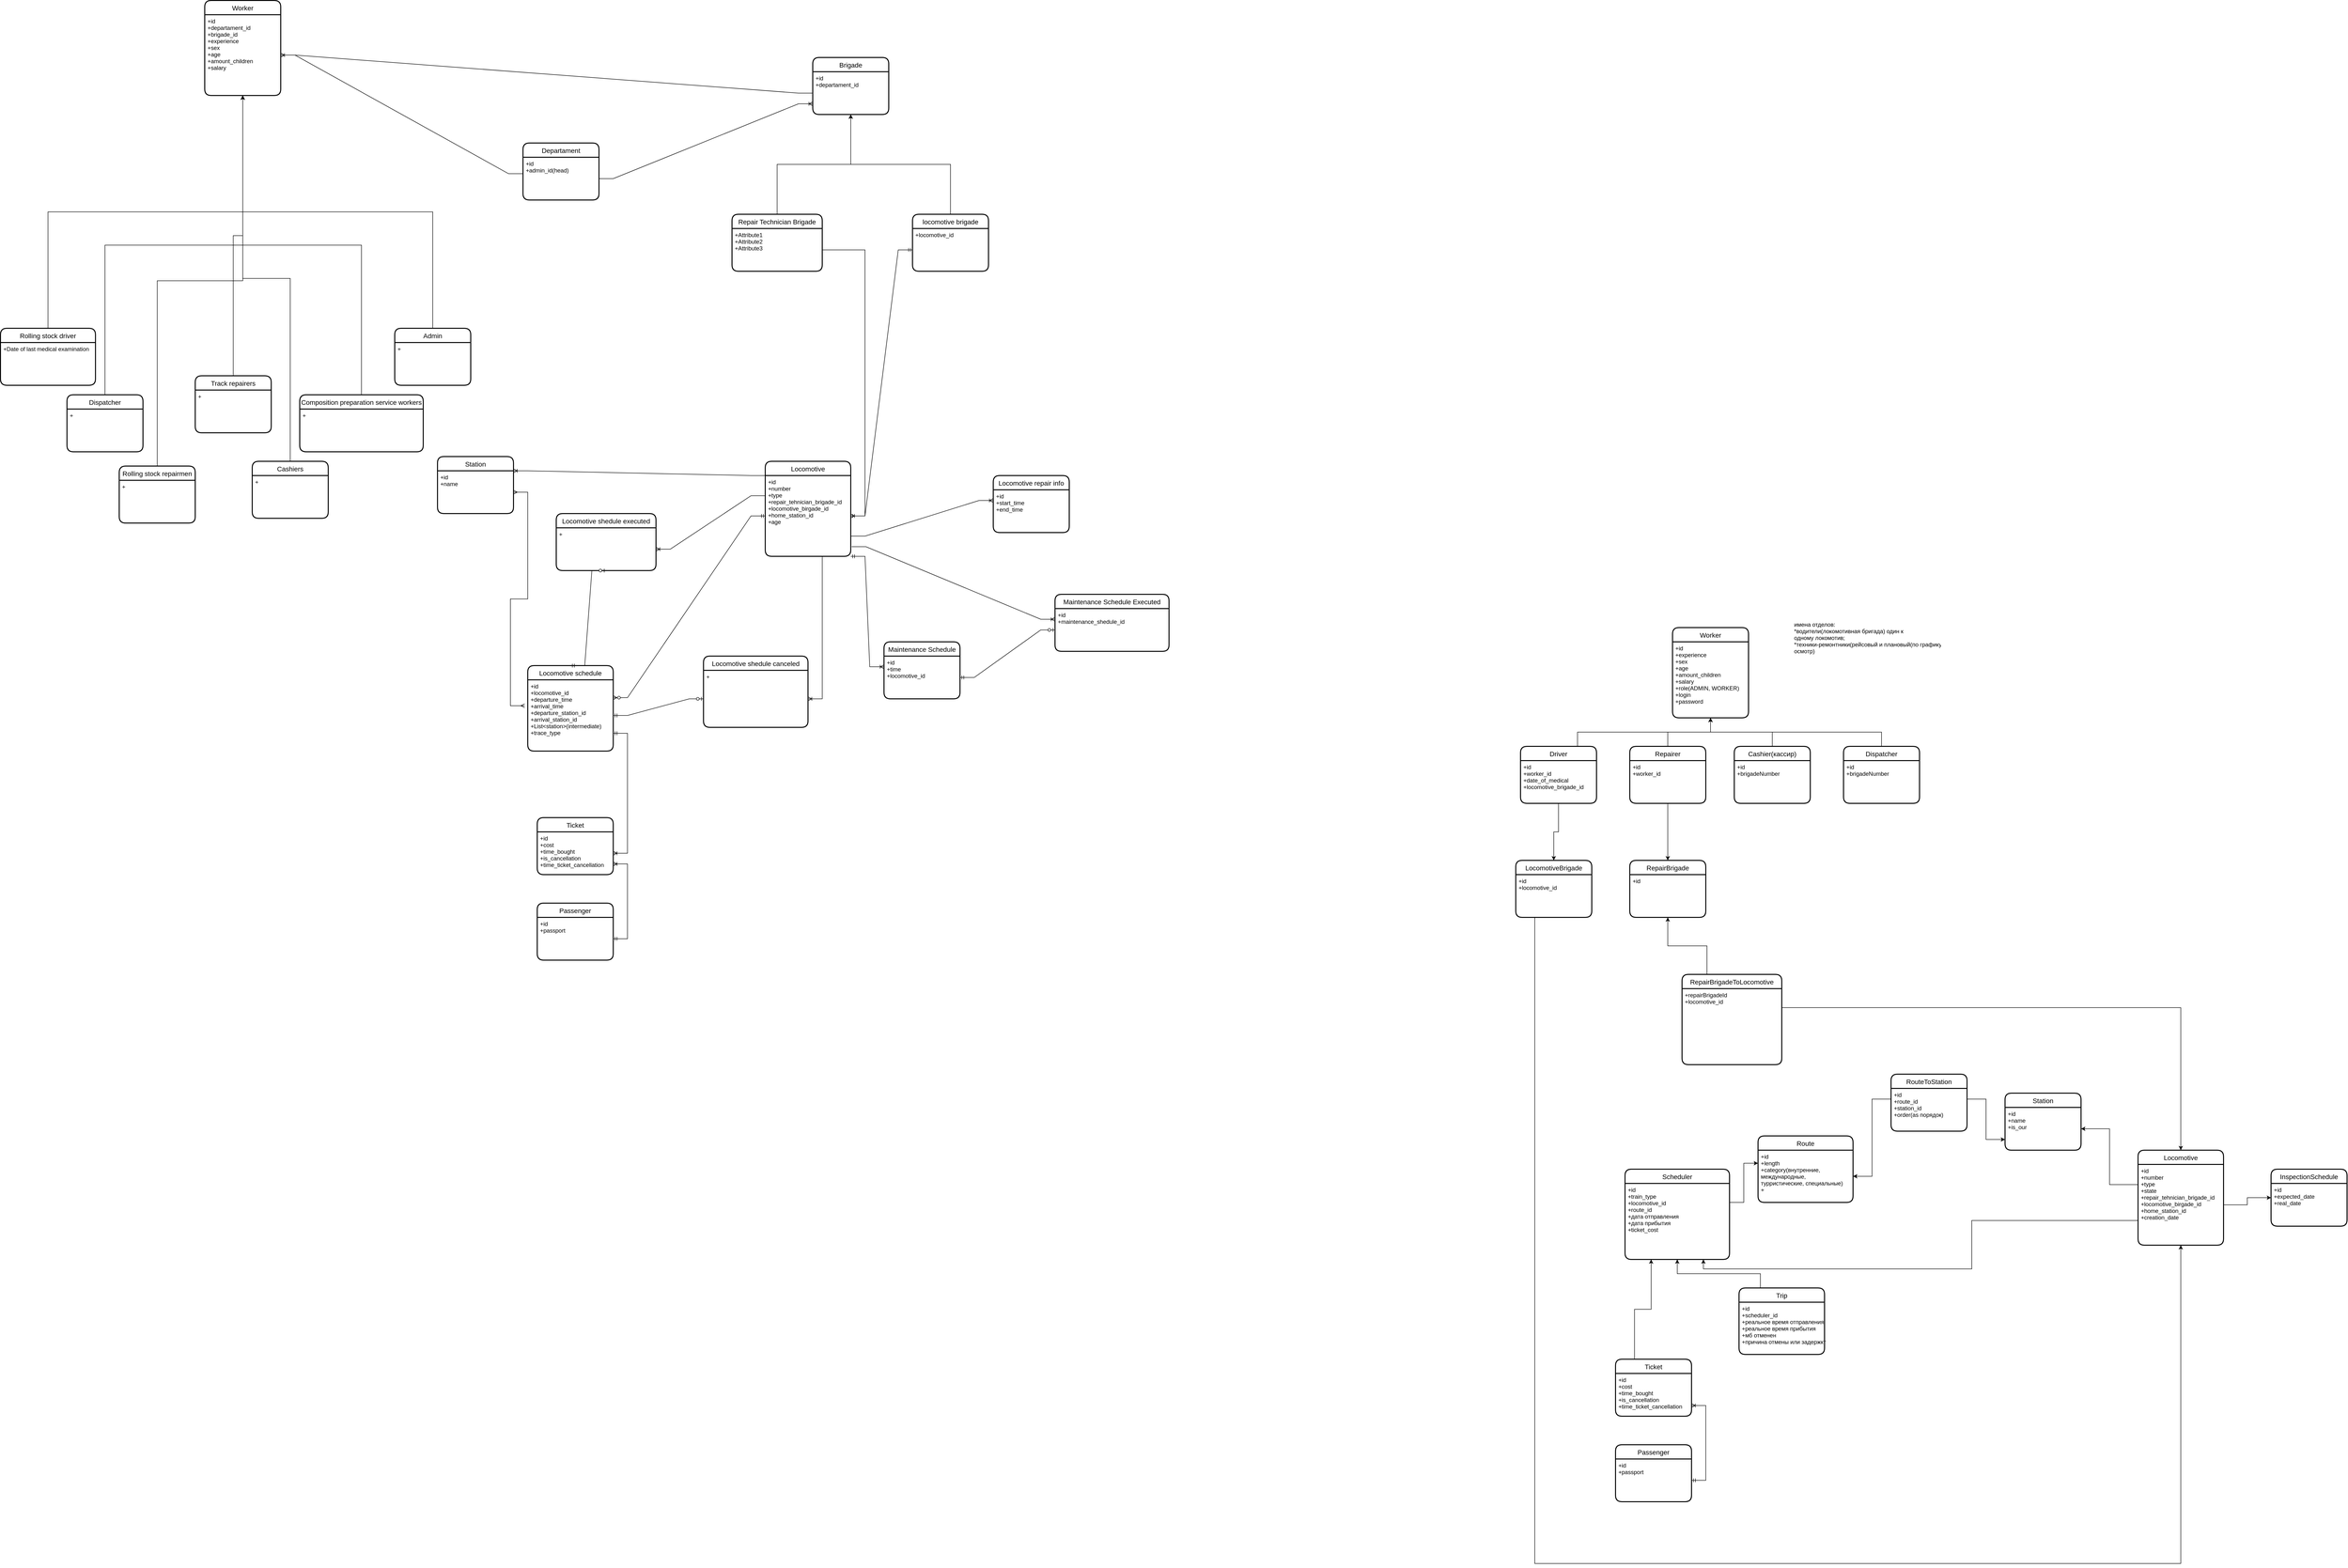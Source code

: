 <mxfile version="20.3.0" type="device"><diagram id="odHVpSavFNjVYs6cUYW4" name="Страница 1"><mxGraphModel dx="1583" dy="790" grid="1" gridSize="10" guides="1" tooltips="1" connect="1" arrows="1" fold="1" page="1" pageScale="1" pageWidth="3300" pageHeight="4681" math="0" shadow="0"><root><mxCell id="0"/><mxCell id="1" parent="0"/><mxCell id="vfFsGg8Cungg9lsvJ7Lu-14" value="Worker" style="swimlane;childLayout=stackLayout;horizontal=1;startSize=30;horizontalStack=0;rounded=1;fontSize=14;fontStyle=0;strokeWidth=2;resizeParent=0;resizeLast=1;shadow=0;dashed=0;align=center;" parent="1" vertex="1"><mxGeometry x="680" y="70" width="160" height="200" as="geometry"/></mxCell><mxCell id="vfFsGg8Cungg9lsvJ7Lu-15" value="+id&#10;+departament_id&#10;+brigade_id&#10;+experience&#10;+sex&#10;+age&#10;+amount_children&#10;+salary" style="align=left;strokeColor=none;fillColor=none;spacingLeft=4;fontSize=12;verticalAlign=top;resizable=0;rotatable=0;part=1;" parent="vfFsGg8Cungg9lsvJ7Lu-14" vertex="1"><mxGeometry y="30" width="160" height="170" as="geometry"/></mxCell><mxCell id="vfFsGg8Cungg9lsvJ7Lu-16" value="Departament" style="swimlane;childLayout=stackLayout;horizontal=1;startSize=30;horizontalStack=0;rounded=1;fontSize=14;fontStyle=0;strokeWidth=2;resizeParent=0;resizeLast=1;shadow=0;dashed=0;align=center;" parent="1" vertex="1"><mxGeometry x="1350" y="370" width="160" height="120" as="geometry"/></mxCell><mxCell id="vfFsGg8Cungg9lsvJ7Lu-17" value="+id&#10;+admin_id(head)" style="align=left;strokeColor=none;fillColor=none;spacingLeft=4;fontSize=12;verticalAlign=top;resizable=0;rotatable=0;part=1;" parent="vfFsGg8Cungg9lsvJ7Lu-16" vertex="1"><mxGeometry y="30" width="160" height="90" as="geometry"/></mxCell><mxCell id="vfFsGg8Cungg9lsvJ7Lu-20" value="" style="edgeStyle=entityRelationEdgeStyle;fontSize=12;html=1;endArrow=ERoneToMany;rounded=0;exitX=-0.002;exitY=0.385;exitDx=0;exitDy=0;exitPerimeter=0;entryX=1;entryY=0.5;entryDx=0;entryDy=0;" parent="1" source="vfFsGg8Cungg9lsvJ7Lu-17" target="vfFsGg8Cungg9lsvJ7Lu-15" edge="1"><mxGeometry width="100" height="100" relative="1" as="geometry"><mxPoint x="900" y="450" as="sourcePoint"/><mxPoint x="900" y="490" as="targetPoint"/></mxGeometry></mxCell><mxCell id="vfFsGg8Cungg9lsvJ7Lu-27" style="edgeStyle=orthogonalEdgeStyle;rounded=0;orthogonalLoop=1;jettySize=auto;html=1;exitX=0.5;exitY=0;exitDx=0;exitDy=0;entryX=0.5;entryY=1;entryDx=0;entryDy=0;" parent="1" source="vfFsGg8Cungg9lsvJ7Lu-21" target="vfFsGg8Cungg9lsvJ7Lu-15" edge="1"><mxGeometry relative="1" as="geometry"/></mxCell><mxCell id="vfFsGg8Cungg9lsvJ7Lu-21" value="Rolling stock driver" style="swimlane;childLayout=stackLayout;horizontal=1;startSize=30;horizontalStack=0;rounded=1;fontSize=14;fontStyle=0;strokeWidth=2;resizeParent=0;resizeLast=1;shadow=0;dashed=0;align=center;" parent="1" vertex="1"><mxGeometry x="250" y="760" width="200" height="120" as="geometry"/></mxCell><mxCell id="vfFsGg8Cungg9lsvJ7Lu-22" value="+Date of last medical examination" style="align=left;strokeColor=none;fillColor=none;spacingLeft=4;fontSize=12;verticalAlign=top;resizable=0;rotatable=0;part=1;" parent="vfFsGg8Cungg9lsvJ7Lu-21" vertex="1"><mxGeometry y="30" width="200" height="90" as="geometry"/></mxCell><mxCell id="vfFsGg8Cungg9lsvJ7Lu-30" style="edgeStyle=orthogonalEdgeStyle;rounded=0;orthogonalLoop=1;jettySize=auto;html=1;exitX=0.5;exitY=0;exitDx=0;exitDy=0;entryX=0.5;entryY=1;entryDx=0;entryDy=0;" parent="1" source="vfFsGg8Cungg9lsvJ7Lu-28" target="vfFsGg8Cungg9lsvJ7Lu-15" edge="1"><mxGeometry relative="1" as="geometry"/></mxCell><mxCell id="vfFsGg8Cungg9lsvJ7Lu-28" value="Dispatcher" style="swimlane;childLayout=stackLayout;horizontal=1;startSize=30;horizontalStack=0;rounded=1;fontSize=14;fontStyle=0;strokeWidth=2;resizeParent=0;resizeLast=1;shadow=0;dashed=0;align=center;" parent="1" vertex="1"><mxGeometry x="390" y="900" width="160" height="120" as="geometry"/></mxCell><mxCell id="vfFsGg8Cungg9lsvJ7Lu-29" value="+" style="align=left;strokeColor=none;fillColor=none;spacingLeft=4;fontSize=12;verticalAlign=top;resizable=0;rotatable=0;part=1;" parent="vfFsGg8Cungg9lsvJ7Lu-28" vertex="1"><mxGeometry y="30" width="160" height="90" as="geometry"/></mxCell><mxCell id="vfFsGg8Cungg9lsvJ7Lu-34" style="edgeStyle=orthogonalEdgeStyle;rounded=0;orthogonalLoop=1;jettySize=auto;html=1;exitX=0.5;exitY=0;exitDx=0;exitDy=0;entryX=0.5;entryY=1;entryDx=0;entryDy=0;" parent="1" source="vfFsGg8Cungg9lsvJ7Lu-31" target="vfFsGg8Cungg9lsvJ7Lu-15" edge="1"><mxGeometry relative="1" as="geometry"/></mxCell><mxCell id="vfFsGg8Cungg9lsvJ7Lu-31" value="Rolling stock repairmen" style="swimlane;childLayout=stackLayout;horizontal=1;startSize=30;horizontalStack=0;rounded=1;fontSize=14;fontStyle=0;strokeWidth=2;resizeParent=0;resizeLast=1;shadow=0;dashed=0;align=center;" parent="1" vertex="1"><mxGeometry x="500" y="1050" width="160" height="120" as="geometry"/></mxCell><mxCell id="vfFsGg8Cungg9lsvJ7Lu-32" value="+" style="align=left;strokeColor=none;fillColor=none;spacingLeft=4;fontSize=12;verticalAlign=top;resizable=0;rotatable=0;part=1;" parent="vfFsGg8Cungg9lsvJ7Lu-31" vertex="1"><mxGeometry y="30" width="160" height="90" as="geometry"/></mxCell><mxCell id="vfFsGg8Cungg9lsvJ7Lu-38" style="edgeStyle=orthogonalEdgeStyle;rounded=0;orthogonalLoop=1;jettySize=auto;html=1;exitX=0.5;exitY=0;exitDx=0;exitDy=0;" parent="1" source="vfFsGg8Cungg9lsvJ7Lu-35" target="vfFsGg8Cungg9lsvJ7Lu-15" edge="1"><mxGeometry relative="1" as="geometry"/></mxCell><mxCell id="vfFsGg8Cungg9lsvJ7Lu-35" value="Track repairers" style="swimlane;childLayout=stackLayout;horizontal=1;startSize=30;horizontalStack=0;rounded=1;fontSize=14;fontStyle=0;strokeWidth=2;resizeParent=0;resizeLast=1;shadow=0;dashed=0;align=center;" parent="1" vertex="1"><mxGeometry x="660" y="860" width="160" height="120" as="geometry"/></mxCell><mxCell id="vfFsGg8Cungg9lsvJ7Lu-36" value="+" style="align=left;strokeColor=none;fillColor=none;spacingLeft=4;fontSize=12;verticalAlign=top;resizable=0;rotatable=0;part=1;" parent="vfFsGg8Cungg9lsvJ7Lu-35" vertex="1"><mxGeometry y="30" width="160" height="90" as="geometry"/></mxCell><mxCell id="vfFsGg8Cungg9lsvJ7Lu-41" style="edgeStyle=orthogonalEdgeStyle;rounded=0;orthogonalLoop=1;jettySize=auto;html=1;exitX=0.5;exitY=0;exitDx=0;exitDy=0;entryX=0.5;entryY=1;entryDx=0;entryDy=0;" parent="1" source="vfFsGg8Cungg9lsvJ7Lu-39" target="vfFsGg8Cungg9lsvJ7Lu-15" edge="1"><mxGeometry relative="1" as="geometry"/></mxCell><mxCell id="vfFsGg8Cungg9lsvJ7Lu-39" value="Cashiers" style="swimlane;childLayout=stackLayout;horizontal=1;startSize=30;horizontalStack=0;rounded=1;fontSize=14;fontStyle=0;strokeWidth=2;resizeParent=0;resizeLast=1;shadow=0;dashed=0;align=center;" parent="1" vertex="1"><mxGeometry x="780" y="1040" width="160" height="120" as="geometry"/></mxCell><mxCell id="vfFsGg8Cungg9lsvJ7Lu-40" value="+" style="align=left;strokeColor=none;fillColor=none;spacingLeft=4;fontSize=12;verticalAlign=top;resizable=0;rotatable=0;part=1;" parent="vfFsGg8Cungg9lsvJ7Lu-39" vertex="1"><mxGeometry y="30" width="160" height="90" as="geometry"/></mxCell><mxCell id="vfFsGg8Cungg9lsvJ7Lu-47" style="edgeStyle=orthogonalEdgeStyle;rounded=0;orthogonalLoop=1;jettySize=auto;html=1;exitX=0.5;exitY=0;exitDx=0;exitDy=0;entryX=0.5;entryY=1;entryDx=0;entryDy=0;" parent="1" source="vfFsGg8Cungg9lsvJ7Lu-42" target="vfFsGg8Cungg9lsvJ7Lu-15" edge="1"><mxGeometry relative="1" as="geometry"/></mxCell><mxCell id="vfFsGg8Cungg9lsvJ7Lu-42" value="Composition preparation service workers" style="swimlane;childLayout=stackLayout;horizontal=1;startSize=30;horizontalStack=0;rounded=1;fontSize=14;fontStyle=0;strokeWidth=2;resizeParent=0;resizeLast=1;shadow=0;dashed=0;align=center;" parent="1" vertex="1"><mxGeometry x="880" y="900" width="260" height="120" as="geometry"/></mxCell><mxCell id="vfFsGg8Cungg9lsvJ7Lu-43" value="+" style="align=left;strokeColor=none;fillColor=none;spacingLeft=4;fontSize=12;verticalAlign=top;resizable=0;rotatable=0;part=1;" parent="vfFsGg8Cungg9lsvJ7Lu-42" vertex="1"><mxGeometry y="30" width="260" height="90" as="geometry"/></mxCell><mxCell id="vfFsGg8Cungg9lsvJ7Lu-50" style="edgeStyle=orthogonalEdgeStyle;rounded=0;orthogonalLoop=1;jettySize=auto;html=1;exitX=0.5;exitY=0;exitDx=0;exitDy=0;entryX=0.5;entryY=1;entryDx=0;entryDy=0;" parent="1" source="vfFsGg8Cungg9lsvJ7Lu-48" target="vfFsGg8Cungg9lsvJ7Lu-15" edge="1"><mxGeometry relative="1" as="geometry"/></mxCell><mxCell id="vfFsGg8Cungg9lsvJ7Lu-48" value="Admin" style="swimlane;childLayout=stackLayout;horizontal=1;startSize=30;horizontalStack=0;rounded=1;fontSize=14;fontStyle=0;strokeWidth=2;resizeParent=0;resizeLast=1;shadow=0;dashed=0;align=center;" parent="1" vertex="1"><mxGeometry x="1080" y="760" width="160" height="120" as="geometry"/></mxCell><mxCell id="vfFsGg8Cungg9lsvJ7Lu-49" value="+" style="align=left;strokeColor=none;fillColor=none;spacingLeft=4;fontSize=12;verticalAlign=top;resizable=0;rotatable=0;part=1;" parent="vfFsGg8Cungg9lsvJ7Lu-48" vertex="1"><mxGeometry y="30" width="160" height="90" as="geometry"/></mxCell><mxCell id="vfFsGg8Cungg9lsvJ7Lu-52" value="Brigade" style="swimlane;childLayout=stackLayout;horizontal=1;startSize=30;horizontalStack=0;rounded=1;fontSize=14;fontStyle=0;strokeWidth=2;resizeParent=0;resizeLast=1;shadow=0;dashed=0;align=center;" parent="1" vertex="1"><mxGeometry x="1960" y="190" width="160" height="120" as="geometry"/></mxCell><mxCell id="vfFsGg8Cungg9lsvJ7Lu-53" value="+id&#10;+departament_id" style="align=left;strokeColor=none;fillColor=none;spacingLeft=4;fontSize=12;verticalAlign=top;resizable=0;rotatable=0;part=1;" parent="vfFsGg8Cungg9lsvJ7Lu-52" vertex="1"><mxGeometry y="30" width="160" height="90" as="geometry"/></mxCell><mxCell id="vfFsGg8Cungg9lsvJ7Lu-55" value="" style="edgeStyle=entityRelationEdgeStyle;fontSize=12;html=1;endArrow=ERoneToMany;rounded=0;exitX=0;exitY=0.5;exitDx=0;exitDy=0;entryX=1;entryY=0.5;entryDx=0;entryDy=0;" parent="1" source="vfFsGg8Cungg9lsvJ7Lu-53" target="vfFsGg8Cungg9lsvJ7Lu-15" edge="1"><mxGeometry width="100" height="100" relative="1" as="geometry"><mxPoint x="1180" y="540" as="sourcePoint"/><mxPoint x="1280" y="440" as="targetPoint"/></mxGeometry></mxCell><mxCell id="vfFsGg8Cungg9lsvJ7Lu-58" value="" style="edgeStyle=entityRelationEdgeStyle;fontSize=12;html=1;endArrow=ERoneToMany;rounded=0;exitX=1;exitY=0.5;exitDx=0;exitDy=0;entryX=0;entryY=0.75;entryDx=0;entryDy=0;" parent="1" source="vfFsGg8Cungg9lsvJ7Lu-17" target="vfFsGg8Cungg9lsvJ7Lu-53" edge="1"><mxGeometry width="100" height="100" relative="1" as="geometry"><mxPoint x="1180" y="390" as="sourcePoint"/><mxPoint x="1280" y="290" as="targetPoint"/></mxGeometry></mxCell><mxCell id="vfFsGg8Cungg9lsvJ7Lu-59" value="Locomotive" style="swimlane;childLayout=stackLayout;horizontal=1;startSize=30;horizontalStack=0;rounded=1;fontSize=14;fontStyle=0;strokeWidth=2;resizeParent=0;resizeLast=1;shadow=0;dashed=0;align=center;" parent="1" vertex="1"><mxGeometry x="1860" y="1040" width="180" height="200" as="geometry"/></mxCell><mxCell id="vfFsGg8Cungg9lsvJ7Lu-60" value="+id&#10;+number&#10;+type&#10;+repair_tehnician_brigade_id&#10;+locomotive_birgade_id&#10;+home_station_id&#10;+age" style="align=left;strokeColor=none;fillColor=none;spacingLeft=4;fontSize=12;verticalAlign=top;resizable=0;rotatable=0;part=1;" parent="vfFsGg8Cungg9lsvJ7Lu-59" vertex="1"><mxGeometry y="30" width="180" height="170" as="geometry"/></mxCell><mxCell id="vfFsGg8Cungg9lsvJ7Lu-66" style="edgeStyle=orthogonalEdgeStyle;rounded=0;orthogonalLoop=1;jettySize=auto;html=1;exitX=0.5;exitY=0;exitDx=0;exitDy=0;entryX=0.5;entryY=1;entryDx=0;entryDy=0;" parent="1" source="vfFsGg8Cungg9lsvJ7Lu-62" target="vfFsGg8Cungg9lsvJ7Lu-53" edge="1"><mxGeometry relative="1" as="geometry"/></mxCell><mxCell id="vfFsGg8Cungg9lsvJ7Lu-62" value="locomotive brigade" style="swimlane;childLayout=stackLayout;horizontal=1;startSize=30;horizontalStack=0;rounded=1;fontSize=14;fontStyle=0;strokeWidth=2;resizeParent=0;resizeLast=1;shadow=0;dashed=0;align=center;" parent="1" vertex="1"><mxGeometry x="2170" y="520" width="160" height="120" as="geometry"/></mxCell><mxCell id="vfFsGg8Cungg9lsvJ7Lu-63" value="+locomotive_id" style="align=left;strokeColor=none;fillColor=none;spacingLeft=4;fontSize=12;verticalAlign=top;resizable=0;rotatable=0;part=1;" parent="vfFsGg8Cungg9lsvJ7Lu-62" vertex="1"><mxGeometry y="30" width="160" height="90" as="geometry"/></mxCell><mxCell id="vfFsGg8Cungg9lsvJ7Lu-67" style="edgeStyle=orthogonalEdgeStyle;rounded=0;orthogonalLoop=1;jettySize=auto;html=1;exitX=0.5;exitY=0;exitDx=0;exitDy=0;entryX=0.5;entryY=1;entryDx=0;entryDy=0;" parent="1" source="vfFsGg8Cungg9lsvJ7Lu-64" target="vfFsGg8Cungg9lsvJ7Lu-53" edge="1"><mxGeometry relative="1" as="geometry"/></mxCell><mxCell id="vfFsGg8Cungg9lsvJ7Lu-64" value="Repair Technician Brigade" style="swimlane;childLayout=stackLayout;horizontal=1;startSize=30;horizontalStack=0;rounded=1;fontSize=14;fontStyle=0;strokeWidth=2;resizeParent=0;resizeLast=1;shadow=0;dashed=0;align=center;" parent="1" vertex="1"><mxGeometry x="1790" y="520" width="190" height="120" as="geometry"/></mxCell><mxCell id="vfFsGg8Cungg9lsvJ7Lu-65" value="+Attribute1&#10;+Attribute2&#10;+Attribute3" style="align=left;strokeColor=none;fillColor=none;spacingLeft=4;fontSize=12;verticalAlign=top;resizable=0;rotatable=0;part=1;" parent="vfFsGg8Cungg9lsvJ7Lu-64" vertex="1"><mxGeometry y="30" width="190" height="90" as="geometry"/></mxCell><mxCell id="vfFsGg8Cungg9lsvJ7Lu-68" value="" style="edgeStyle=entityRelationEdgeStyle;fontSize=12;html=1;endArrow=ERoneToMany;rounded=0;" parent="1" source="vfFsGg8Cungg9lsvJ7Lu-65" target="vfFsGg8Cungg9lsvJ7Lu-60" edge="1"><mxGeometry width="100" height="100" relative="1" as="geometry"><mxPoint x="1850" y="580" as="sourcePoint"/><mxPoint x="1950" y="480" as="targetPoint"/></mxGeometry></mxCell><mxCell id="vfFsGg8Cungg9lsvJ7Lu-71" value="" style="edgeStyle=entityRelationEdgeStyle;fontSize=12;html=1;endArrow=ERmandOne;startArrow=ERmandOne;rounded=0;exitX=1;exitY=0.5;exitDx=0;exitDy=0;entryX=0;entryY=0.5;entryDx=0;entryDy=0;" parent="1" source="vfFsGg8Cungg9lsvJ7Lu-60" target="vfFsGg8Cungg9lsvJ7Lu-63" edge="1"><mxGeometry width="100" height="100" relative="1" as="geometry"><mxPoint x="1790" y="760" as="sourcePoint"/><mxPoint x="1890" y="660" as="targetPoint"/></mxGeometry></mxCell><mxCell id="vfFsGg8Cungg9lsvJ7Lu-72" value="Locomotive schedule" style="swimlane;childLayout=stackLayout;horizontal=1;startSize=30;horizontalStack=0;rounded=1;fontSize=14;fontStyle=0;strokeWidth=2;resizeParent=0;resizeLast=1;shadow=0;dashed=0;align=center;" parent="1" vertex="1"><mxGeometry x="1360" y="1470" width="180" height="180" as="geometry"/></mxCell><mxCell id="vfFsGg8Cungg9lsvJ7Lu-73" value="+id&#10;+locomotive_id&#10;+departure_time&#10;+arrival_time&#10;+departure_station_id&#10;+arrival_station_id&#10;+List&lt;station&gt;(intermediate)&#10;+trace_type" style="align=left;strokeColor=none;fillColor=none;spacingLeft=4;fontSize=12;verticalAlign=top;resizable=0;rotatable=0;part=1;" parent="vfFsGg8Cungg9lsvJ7Lu-72" vertex="1"><mxGeometry y="30" width="180" height="150" as="geometry"/></mxCell><mxCell id="vfFsGg8Cungg9lsvJ7Lu-75" value="Station" style="swimlane;childLayout=stackLayout;horizontal=1;startSize=30;horizontalStack=0;rounded=1;fontSize=14;fontStyle=0;strokeWidth=2;resizeParent=0;resizeLast=1;shadow=0;dashed=0;align=center;" parent="1" vertex="1"><mxGeometry x="1170" y="1030" width="160" height="120" as="geometry"/></mxCell><mxCell id="vfFsGg8Cungg9lsvJ7Lu-76" value="+id&#10;+name" style="align=left;strokeColor=none;fillColor=none;spacingLeft=4;fontSize=12;verticalAlign=top;resizable=0;rotatable=0;part=1;" parent="vfFsGg8Cungg9lsvJ7Lu-75" vertex="1"><mxGeometry y="30" width="160" height="90" as="geometry"/></mxCell><mxCell id="vfFsGg8Cungg9lsvJ7Lu-77" value="" style="edgeStyle=entityRelationEdgeStyle;fontSize=12;html=1;endArrow=ERmany;startArrow=ERmany;rounded=0;exitX=1;exitY=0.5;exitDx=0;exitDy=0;entryX=-0.036;entryY=0.363;entryDx=0;entryDy=0;entryPerimeter=0;" parent="1" source="vfFsGg8Cungg9lsvJ7Lu-76" target="vfFsGg8Cungg9lsvJ7Lu-73" edge="1"><mxGeometry width="100" height="100" relative="1" as="geometry"><mxPoint x="1410" y="890" as="sourcePoint"/><mxPoint x="1510" y="790" as="targetPoint"/></mxGeometry></mxCell><mxCell id="vfFsGg8Cungg9lsvJ7Lu-79" value="" style="edgeStyle=entityRelationEdgeStyle;fontSize=12;html=1;endArrow=ERzeroToMany;startArrow=ERmandOne;rounded=0;entryX=1;entryY=0.25;entryDx=0;entryDy=0;exitX=0;exitY=0.5;exitDx=0;exitDy=0;" parent="1" source="vfFsGg8Cungg9lsvJ7Lu-60" target="vfFsGg8Cungg9lsvJ7Lu-73" edge="1"><mxGeometry width="100" height="100" relative="1" as="geometry"><mxPoint x="1720" y="1220" as="sourcePoint"/><mxPoint x="1700" y="1235" as="targetPoint"/></mxGeometry></mxCell><mxCell id="vfFsGg8Cungg9lsvJ7Lu-82" value="" style="edgeStyle=entityRelationEdgeStyle;fontSize=12;html=1;endArrow=ERoneToMany;rounded=0;entryX=1;entryY=0.25;entryDx=0;entryDy=0;exitX=0;exitY=0;exitDx=0;exitDy=0;" parent="1" source="vfFsGg8Cungg9lsvJ7Lu-60" target="vfFsGg8Cungg9lsvJ7Lu-75" edge="1"><mxGeometry width="100" height="100" relative="1" as="geometry"><mxPoint x="1440" y="860" as="sourcePoint"/><mxPoint x="1540" y="760" as="targetPoint"/></mxGeometry></mxCell><mxCell id="wo82QrOsQFrdl7h4aIRm-5" value="Maintenance Schedule" style="swimlane;childLayout=stackLayout;horizontal=1;startSize=30;horizontalStack=0;rounded=1;fontSize=14;fontStyle=0;strokeWidth=2;resizeParent=0;resizeLast=1;shadow=0;dashed=0;align=center;" parent="1" vertex="1"><mxGeometry x="2110" y="1420" width="160" height="120" as="geometry"/></mxCell><mxCell id="wo82QrOsQFrdl7h4aIRm-6" value="+id&#10;+time&#10;+locomotive_id" style="align=left;strokeColor=none;fillColor=none;spacingLeft=4;fontSize=12;verticalAlign=top;resizable=0;rotatable=0;part=1;" parent="wo82QrOsQFrdl7h4aIRm-5" vertex="1"><mxGeometry y="30" width="160" height="90" as="geometry"/></mxCell><mxCell id="wo82QrOsQFrdl7h4aIRm-8" value="" style="edgeStyle=entityRelationEdgeStyle;fontSize=12;html=1;endArrow=ERoneToMany;startArrow=ERmandOne;rounded=0;exitX=1;exitY=1;exitDx=0;exitDy=0;entryX=0;entryY=0.25;entryDx=0;entryDy=0;" parent="1" source="vfFsGg8Cungg9lsvJ7Lu-60" target="wo82QrOsQFrdl7h4aIRm-6" edge="1"><mxGeometry width="100" height="100" relative="1" as="geometry"><mxPoint x="1880" y="1120" as="sourcePoint"/><mxPoint x="1980" y="1020" as="targetPoint"/></mxGeometry></mxCell><mxCell id="wo82QrOsQFrdl7h4aIRm-9" value="Maintenance Schedule Executed" style="swimlane;childLayout=stackLayout;horizontal=1;startSize=30;horizontalStack=0;rounded=1;fontSize=14;fontStyle=0;strokeWidth=2;resizeParent=0;resizeLast=1;shadow=0;dashed=0;align=center;" parent="1" vertex="1"><mxGeometry x="2470" y="1320" width="240" height="120" as="geometry"/></mxCell><mxCell id="wo82QrOsQFrdl7h4aIRm-10" value="+id&#10;+maintenance_shedule_id" style="align=left;strokeColor=none;fillColor=none;spacingLeft=4;fontSize=12;verticalAlign=top;resizable=0;rotatable=0;part=1;" parent="wo82QrOsQFrdl7h4aIRm-9" vertex="1"><mxGeometry y="30" width="240" height="90" as="geometry"/></mxCell><mxCell id="wo82QrOsQFrdl7h4aIRm-14" value="" style="edgeStyle=entityRelationEdgeStyle;fontSize=12;html=1;endArrow=ERoneToMany;rounded=0;exitX=1.011;exitY=0.881;exitDx=0;exitDy=0;exitPerimeter=0;entryX=0;entryY=0.25;entryDx=0;entryDy=0;" parent="1" source="vfFsGg8Cungg9lsvJ7Lu-60" target="wo82QrOsQFrdl7h4aIRm-10" edge="1"><mxGeometry width="100" height="100" relative="1" as="geometry"><mxPoint x="2260" y="1005.0" as="sourcePoint"/><mxPoint x="2090" y="1110" as="targetPoint"/></mxGeometry></mxCell><mxCell id="wo82QrOsQFrdl7h4aIRm-15" value="" style="edgeStyle=entityRelationEdgeStyle;fontSize=12;html=1;endArrow=ERzeroToOne;startArrow=ERmandOne;rounded=0;exitX=1;exitY=0.5;exitDx=0;exitDy=0;entryX=0;entryY=0.5;entryDx=0;entryDy=0;" parent="1" source="wo82QrOsQFrdl7h4aIRm-6" target="wo82QrOsQFrdl7h4aIRm-10" edge="1"><mxGeometry width="100" height="100" relative="1" as="geometry"><mxPoint x="2140" y="1370" as="sourcePoint"/><mxPoint x="2240" y="1270" as="targetPoint"/></mxGeometry></mxCell><mxCell id="wo82QrOsQFrdl7h4aIRm-16" value="Locomotive shedule executed" style="swimlane;childLayout=stackLayout;horizontal=1;startSize=30;horizontalStack=0;rounded=1;fontSize=14;fontStyle=0;strokeWidth=2;resizeParent=0;resizeLast=1;shadow=0;dashed=0;align=center;" parent="1" vertex="1"><mxGeometry x="1420" y="1150" width="210" height="120" as="geometry"/></mxCell><mxCell id="wo82QrOsQFrdl7h4aIRm-17" value="+" style="align=left;strokeColor=none;fillColor=none;spacingLeft=4;fontSize=12;verticalAlign=top;resizable=0;rotatable=0;part=1;" parent="wo82QrOsQFrdl7h4aIRm-16" vertex="1"><mxGeometry y="30" width="210" height="90" as="geometry"/></mxCell><mxCell id="wo82QrOsQFrdl7h4aIRm-19" value="" style="edgeStyle=entityRelationEdgeStyle;fontSize=12;html=1;endArrow=ERzeroToOne;startArrow=ERmandOne;rounded=0;exitX=0.5;exitY=0;exitDx=0;exitDy=0;entryX=0.5;entryY=1;entryDx=0;entryDy=0;" parent="1" source="vfFsGg8Cungg9lsvJ7Lu-72" target="wo82QrOsQFrdl7h4aIRm-17" edge="1"><mxGeometry width="100" height="100" relative="1" as="geometry"><mxPoint x="1720" y="1225" as="sourcePoint"/><mxPoint x="1780" y="1135" as="targetPoint"/></mxGeometry></mxCell><mxCell id="wo82QrOsQFrdl7h4aIRm-20" value="" style="edgeStyle=entityRelationEdgeStyle;fontSize=12;html=1;endArrow=ERoneToMany;rounded=0;exitX=0;exitY=0.25;exitDx=0;exitDy=0;" parent="1" source="vfFsGg8Cungg9lsvJ7Lu-60" target="wo82QrOsQFrdl7h4aIRm-17" edge="1"><mxGeometry width="100" height="100" relative="1" as="geometry"><mxPoint x="1830" y="1300.0" as="sourcePoint"/><mxPoint x="2000" y="1490" as="targetPoint"/></mxGeometry></mxCell><mxCell id="wo82QrOsQFrdl7h4aIRm-21" value="Locomotive shedule canceled" style="swimlane;childLayout=stackLayout;horizontal=1;startSize=30;horizontalStack=0;rounded=1;fontSize=14;fontStyle=0;strokeWidth=2;resizeParent=0;resizeLast=1;shadow=0;dashed=0;align=center;" parent="1" vertex="1"><mxGeometry x="1730" y="1450" width="220" height="150" as="geometry"/></mxCell><mxCell id="wo82QrOsQFrdl7h4aIRm-22" value="+" style="align=left;strokeColor=none;fillColor=none;spacingLeft=4;fontSize=12;verticalAlign=top;resizable=0;rotatable=0;part=1;" parent="wo82QrOsQFrdl7h4aIRm-21" vertex="1"><mxGeometry y="30" width="220" height="120" as="geometry"/></mxCell><mxCell id="wo82QrOsQFrdl7h4aIRm-23" value="" style="edgeStyle=entityRelationEdgeStyle;fontSize=12;html=1;endArrow=ERoneToMany;rounded=0;exitX=0.5;exitY=1;exitDx=0;exitDy=0;" parent="1" source="vfFsGg8Cungg9lsvJ7Lu-60" target="wo82QrOsQFrdl7h4aIRm-22" edge="1"><mxGeometry width="100" height="100" relative="1" as="geometry"><mxPoint x="2010" y="1300" as="sourcePoint"/><mxPoint x="1870" y="1352.5" as="targetPoint"/></mxGeometry></mxCell><mxCell id="wo82QrOsQFrdl7h4aIRm-24" value="" style="edgeStyle=entityRelationEdgeStyle;fontSize=12;html=1;endArrow=ERzeroToOne;startArrow=ERmandOne;rounded=0;entryX=0;entryY=0.5;entryDx=0;entryDy=0;" parent="1" source="vfFsGg8Cungg9lsvJ7Lu-73" target="wo82QrOsQFrdl7h4aIRm-22" edge="1"><mxGeometry width="100" height="100" relative="1" as="geometry"><mxPoint x="1755" y="1570" as="sourcePoint"/><mxPoint x="1780" y="1440" as="targetPoint"/></mxGeometry></mxCell><mxCell id="wo82QrOsQFrdl7h4aIRm-28" value="Ticket" style="swimlane;childLayout=stackLayout;horizontal=1;startSize=30;horizontalStack=0;rounded=1;fontSize=14;fontStyle=0;strokeWidth=2;resizeParent=0;resizeLast=1;shadow=0;dashed=0;align=center;" parent="1" vertex="1"><mxGeometry x="1380" y="1790" width="160" height="120" as="geometry"/></mxCell><mxCell id="wo82QrOsQFrdl7h4aIRm-29" value="+id&#10;+cost&#10;+time_bought&#10;+is_cancellation&#10;+time_ticket_cancellation" style="align=left;strokeColor=none;fillColor=none;spacingLeft=4;fontSize=12;verticalAlign=top;resizable=0;rotatable=0;part=1;" parent="wo82QrOsQFrdl7h4aIRm-28" vertex="1"><mxGeometry y="30" width="160" height="90" as="geometry"/></mxCell><mxCell id="wo82QrOsQFrdl7h4aIRm-30" value="" style="edgeStyle=entityRelationEdgeStyle;fontSize=12;html=1;endArrow=ERoneToMany;startArrow=ERmandOne;rounded=0;exitX=1;exitY=0.75;exitDx=0;exitDy=0;" parent="1" source="vfFsGg8Cungg9lsvJ7Lu-73" target="wo82QrOsQFrdl7h4aIRm-29" edge="1"><mxGeometry width="100" height="100" relative="1" as="geometry"><mxPoint x="1110" y="1840" as="sourcePoint"/><mxPoint x="1210" y="1740" as="targetPoint"/></mxGeometry></mxCell><mxCell id="wo82QrOsQFrdl7h4aIRm-33" value="" style="edgeStyle=entityRelationEdgeStyle;fontSize=12;html=1;endArrow=ERoneToMany;rounded=0;exitX=1;exitY=0.75;exitDx=0;exitDy=0;entryX=0;entryY=0.25;entryDx=0;entryDy=0;" parent="1" source="vfFsGg8Cungg9lsvJ7Lu-60" target="wo82QrOsQFrdl7h4aIRm-36" edge="1"><mxGeometry width="100" height="100" relative="1" as="geometry"><mxPoint x="2070.0" y="1190" as="sourcePoint"/><mxPoint x="2350" y="1120" as="targetPoint"/></mxGeometry></mxCell><mxCell id="wo82QrOsQFrdl7h4aIRm-35" value="Locomotive repair info" style="swimlane;childLayout=stackLayout;horizontal=1;startSize=30;horizontalStack=0;rounded=1;fontSize=14;fontStyle=0;strokeWidth=2;resizeParent=0;resizeLast=1;shadow=0;dashed=0;align=center;" parent="1" vertex="1"><mxGeometry x="2340" y="1070" width="160" height="120" as="geometry"/></mxCell><mxCell id="wo82QrOsQFrdl7h4aIRm-36" value="+id&#10;+start_time&#10;+end_time&#10;" style="align=left;strokeColor=none;fillColor=none;spacingLeft=4;fontSize=12;verticalAlign=top;resizable=0;rotatable=0;part=1;" parent="wo82QrOsQFrdl7h4aIRm-35" vertex="1"><mxGeometry y="30" width="160" height="90" as="geometry"/></mxCell><mxCell id="wo82QrOsQFrdl7h4aIRm-37" value="Passenger" style="swimlane;childLayout=stackLayout;horizontal=1;startSize=30;horizontalStack=0;rounded=1;fontSize=14;fontStyle=0;strokeWidth=2;resizeParent=0;resizeLast=1;shadow=0;dashed=0;align=center;" parent="1" vertex="1"><mxGeometry x="1380" y="1970" width="160" height="120" as="geometry"/></mxCell><mxCell id="wo82QrOsQFrdl7h4aIRm-38" value="+id&#10;+passport&#10;" style="align=left;strokeColor=none;fillColor=none;spacingLeft=4;fontSize=12;verticalAlign=top;resizable=0;rotatable=0;part=1;" parent="wo82QrOsQFrdl7h4aIRm-37" vertex="1"><mxGeometry y="30" width="160" height="90" as="geometry"/></mxCell><mxCell id="wo82QrOsQFrdl7h4aIRm-41" value="" style="edgeStyle=entityRelationEdgeStyle;fontSize=12;html=1;endArrow=ERoneToMany;startArrow=ERmandOne;rounded=0;entryX=1;entryY=0.75;entryDx=0;entryDy=0;" parent="1" source="wo82QrOsQFrdl7h4aIRm-38" target="wo82QrOsQFrdl7h4aIRm-29" edge="1"><mxGeometry width="100" height="100" relative="1" as="geometry"><mxPoint x="1700" y="1960" as="sourcePoint"/><mxPoint x="1050" y="1952.5" as="targetPoint"/></mxGeometry></mxCell><mxCell id="lIRoShbjbaq5ISzA6CHZ-1" value="Worker" style="swimlane;childLayout=stackLayout;horizontal=1;startSize=30;horizontalStack=0;rounded=1;fontSize=14;fontStyle=0;strokeWidth=2;resizeParent=0;resizeLast=1;shadow=0;dashed=0;align=center;" parent="1" vertex="1"><mxGeometry x="3770" y="1390" width="160" height="190" as="geometry"/></mxCell><mxCell id="lIRoShbjbaq5ISzA6CHZ-2" value="+id&#10;+experience&#10;+sex&#10;+age&#10;+amount_children&#10;+salary&#10;+role(ADMIN, WORKER)&#10;+login&#10;+password" style="align=left;strokeColor=none;fillColor=none;spacingLeft=4;fontSize=12;verticalAlign=top;resizable=0;rotatable=0;part=1;" parent="lIRoShbjbaq5ISzA6CHZ-1" vertex="1"><mxGeometry y="30" width="160" height="160" as="geometry"/></mxCell><mxCell id="lIRoShbjbaq5ISzA6CHZ-57" style="edgeStyle=orthogonalEdgeStyle;rounded=0;orthogonalLoop=1;jettySize=auto;html=1;exitX=0.75;exitY=0;exitDx=0;exitDy=0;" parent="1" source="lIRoShbjbaq5ISzA6CHZ-13" target="lIRoShbjbaq5ISzA6CHZ-2" edge="1"><mxGeometry relative="1" as="geometry"/></mxCell><mxCell id="lIRoShbjbaq5ISzA6CHZ-13" value="Driver" style="swimlane;childLayout=stackLayout;horizontal=1;startSize=30;horizontalStack=0;rounded=1;fontSize=14;fontStyle=0;strokeWidth=2;resizeParent=0;resizeLast=1;shadow=0;dashed=0;align=center;" parent="1" vertex="1"><mxGeometry x="3450" y="1640" width="160" height="120" as="geometry"/></mxCell><mxCell id="lIRoShbjbaq5ISzA6CHZ-14" value="+id&#10;+worker_id&#10;+date_of_medical&#10;+locomotive_brigade_id" style="align=left;strokeColor=none;fillColor=none;spacingLeft=4;fontSize=12;verticalAlign=top;resizable=0;rotatable=0;part=1;" parent="lIRoShbjbaq5ISzA6CHZ-13" vertex="1"><mxGeometry y="30" width="160" height="90" as="geometry"/></mxCell><mxCell id="lIRoShbjbaq5ISzA6CHZ-15" value="имена отделов:&#10;*водители(локомотивная бригада) один к &#10;одному локомотив;&#10;*техники-ремонтники(рейсовый и плановый(по графику &#10;осмотр)" style="text;strokeColor=none;fillColor=none;spacingLeft=4;spacingRight=4;overflow=hidden;rotatable=0;points=[[0,0.5],[1,0.5]];portConstraint=eastwest;fontSize=12;" parent="1" vertex="1"><mxGeometry x="4020" y="1370" width="320" height="120" as="geometry"/></mxCell><mxCell id="lIRoShbjbaq5ISzA6CHZ-16" value="Locomotive" style="swimlane;childLayout=stackLayout;horizontal=1;startSize=30;horizontalStack=0;rounded=1;fontSize=14;fontStyle=0;strokeWidth=2;resizeParent=0;resizeLast=1;shadow=0;dashed=0;align=center;" parent="1" vertex="1"><mxGeometry x="4750" y="2490" width="180" height="200" as="geometry"/></mxCell><mxCell id="lIRoShbjbaq5ISzA6CHZ-17" value="+id&#10;+number&#10;+type&#10;+state&#10;+repair_tehnician_brigade_id&#10;+locomotive_birgade_id&#10;+home_station_id&#10;+creation_date" style="align=left;strokeColor=none;fillColor=none;spacingLeft=4;fontSize=12;verticalAlign=top;resizable=0;rotatable=0;part=1;" parent="lIRoShbjbaq5ISzA6CHZ-16" vertex="1"><mxGeometry y="30" width="180" height="170" as="geometry"/></mxCell><mxCell id="lIRoShbjbaq5ISzA6CHZ-19" value="Scheduler" style="swimlane;childLayout=stackLayout;horizontal=1;startSize=30;horizontalStack=0;rounded=1;fontSize=14;fontStyle=0;strokeWidth=2;resizeParent=0;resizeLast=1;shadow=0;dashed=0;align=center;" parent="1" vertex="1"><mxGeometry x="3670" y="2530" width="220" height="190" as="geometry"/></mxCell><mxCell id="lIRoShbjbaq5ISzA6CHZ-20" value="+id&#10;+train_type&#10;+locomotive_id&#10;+route_id&#10;+дата отправления&#10;+дата прибытия&#10;+ticket_cost&#10;" style="align=left;strokeColor=none;fillColor=none;spacingLeft=4;fontSize=12;verticalAlign=top;resizable=0;rotatable=0;part=1;" parent="lIRoShbjbaq5ISzA6CHZ-19" vertex="1"><mxGeometry y="30" width="220" height="160" as="geometry"/></mxCell><mxCell id="lIRoShbjbaq5ISzA6CHZ-21" value="Station" style="swimlane;childLayout=stackLayout;horizontal=1;startSize=30;horizontalStack=0;rounded=1;fontSize=14;fontStyle=0;strokeWidth=2;resizeParent=0;resizeLast=1;shadow=0;dashed=0;align=center;" parent="1" vertex="1"><mxGeometry x="4470" y="2370" width="160" height="120" as="geometry"/></mxCell><mxCell id="lIRoShbjbaq5ISzA6CHZ-22" value="+id&#10;+name&#10;+is_our" style="align=left;strokeColor=none;fillColor=none;spacingLeft=4;fontSize=12;verticalAlign=top;resizable=0;rotatable=0;part=1;" parent="lIRoShbjbaq5ISzA6CHZ-21" vertex="1"><mxGeometry y="30" width="160" height="90" as="geometry"/></mxCell><mxCell id="lIRoShbjbaq5ISzA6CHZ-26" value="Route" style="swimlane;childLayout=stackLayout;horizontal=1;startSize=30;horizontalStack=0;rounded=1;fontSize=14;fontStyle=0;strokeWidth=2;resizeParent=0;resizeLast=1;shadow=0;dashed=0;align=center;" parent="1" vertex="1"><mxGeometry x="3950" y="2460" width="200" height="140" as="geometry"/></mxCell><mxCell id="lIRoShbjbaq5ISzA6CHZ-27" value="+id&#10;+length&#10;+category(внутренние, &#10;международные, &#10;турристические, специальные)&#10;+" style="align=left;strokeColor=none;fillColor=none;spacingLeft=4;fontSize=12;verticalAlign=top;resizable=0;rotatable=0;part=1;" parent="lIRoShbjbaq5ISzA6CHZ-26" vertex="1"><mxGeometry y="30" width="200" height="110" as="geometry"/></mxCell><mxCell id="lIRoShbjbaq5ISzA6CHZ-29" style="edgeStyle=orthogonalEdgeStyle;rounded=0;orthogonalLoop=1;jettySize=auto;html=1;exitX=0;exitY=0.25;exitDx=0;exitDy=0;entryX=1;entryY=0.5;entryDx=0;entryDy=0;" parent="1" source="lIRoShbjbaq5ISzA6CHZ-17" target="lIRoShbjbaq5ISzA6CHZ-22" edge="1"><mxGeometry relative="1" as="geometry"/></mxCell><mxCell id="lIRoShbjbaq5ISzA6CHZ-42" style="edgeStyle=orthogonalEdgeStyle;rounded=0;orthogonalLoop=1;jettySize=auto;html=1;exitX=0.25;exitY=0;exitDx=0;exitDy=0;entryX=0.5;entryY=1;entryDx=0;entryDy=0;" parent="1" source="lIRoShbjbaq5ISzA6CHZ-30" target="lIRoShbjbaq5ISzA6CHZ-20" edge="1"><mxGeometry relative="1" as="geometry"/></mxCell><mxCell id="lIRoShbjbaq5ISzA6CHZ-30" value="Trip" style="swimlane;childLayout=stackLayout;horizontal=1;startSize=30;horizontalStack=0;rounded=1;fontSize=14;fontStyle=0;strokeWidth=2;resizeParent=0;resizeLast=1;shadow=0;dashed=0;align=center;" parent="1" vertex="1"><mxGeometry x="3910" y="2780" width="180" height="140" as="geometry"/></mxCell><mxCell id="lIRoShbjbaq5ISzA6CHZ-31" value="+id&#10;+scheduler_id&#10;+реальное время отправления&#10;+реальное время прибытия&#10;+мб отменен&#10;+причина отмены или задержкт" style="align=left;strokeColor=none;fillColor=none;spacingLeft=4;fontSize=12;verticalAlign=top;resizable=0;rotatable=0;part=1;" parent="lIRoShbjbaq5ISzA6CHZ-30" vertex="1"><mxGeometry y="30" width="180" height="110" as="geometry"/></mxCell><mxCell id="lIRoShbjbaq5ISzA6CHZ-32" style="edgeStyle=orthogonalEdgeStyle;rounded=0;orthogonalLoop=1;jettySize=auto;html=1;exitX=1;exitY=0.25;exitDx=0;exitDy=0;entryX=0;entryY=0.25;entryDx=0;entryDy=0;" parent="1" source="lIRoShbjbaq5ISzA6CHZ-20" target="lIRoShbjbaq5ISzA6CHZ-27" edge="1"><mxGeometry relative="1" as="geometry"/></mxCell><mxCell id="lIRoShbjbaq5ISzA6CHZ-33" style="edgeStyle=orthogonalEdgeStyle;rounded=0;orthogonalLoop=1;jettySize=auto;html=1;exitX=0;exitY=0.75;exitDx=0;exitDy=0;entryX=0.75;entryY=1;entryDx=0;entryDy=0;" parent="1" source="lIRoShbjbaq5ISzA6CHZ-17" target="lIRoShbjbaq5ISzA6CHZ-20" edge="1"><mxGeometry relative="1" as="geometry"><Array as="points"><mxPoint x="4400" y="2638"/><mxPoint x="4400" y="2740"/><mxPoint x="3835" y="2740"/></Array></mxGeometry></mxCell><mxCell id="lIRoShbjbaq5ISzA6CHZ-36" value="RouteToStation" style="swimlane;childLayout=stackLayout;horizontal=1;startSize=30;horizontalStack=0;rounded=1;fontSize=14;fontStyle=0;strokeWidth=2;resizeParent=0;resizeLast=1;shadow=0;dashed=0;align=center;" parent="1" vertex="1"><mxGeometry x="4230" y="2330" width="160" height="120" as="geometry"/></mxCell><mxCell id="lIRoShbjbaq5ISzA6CHZ-37" value="+id&#10;+route_id&#10;+station_id&#10;+order(as порядок)" style="align=left;strokeColor=none;fillColor=none;spacingLeft=4;fontSize=12;verticalAlign=top;resizable=0;rotatable=0;part=1;" parent="lIRoShbjbaq5ISzA6CHZ-36" vertex="1"><mxGeometry y="30" width="160" height="90" as="geometry"/></mxCell><mxCell id="lIRoShbjbaq5ISzA6CHZ-43" style="edgeStyle=orthogonalEdgeStyle;rounded=0;orthogonalLoop=1;jettySize=auto;html=1;exitX=0.25;exitY=0;exitDx=0;exitDy=0;entryX=0.25;entryY=1;entryDx=0;entryDy=0;" parent="1" source="lIRoShbjbaq5ISzA6CHZ-44" target="lIRoShbjbaq5ISzA6CHZ-20" edge="1"><mxGeometry relative="1" as="geometry"><mxPoint x="3700" y="2870" as="sourcePoint"/></mxGeometry></mxCell><mxCell id="lIRoShbjbaq5ISzA6CHZ-44" value="Ticket" style="swimlane;childLayout=stackLayout;horizontal=1;startSize=30;horizontalStack=0;rounded=1;fontSize=14;fontStyle=0;strokeWidth=2;resizeParent=0;resizeLast=1;shadow=0;dashed=0;align=center;" parent="1" vertex="1"><mxGeometry x="3650" y="2930" width="160" height="120" as="geometry"/></mxCell><mxCell id="lIRoShbjbaq5ISzA6CHZ-45" value="+id&#10;+cost&#10;+time_bought&#10;+is_cancellation&#10;+time_ticket_cancellation" style="align=left;strokeColor=none;fillColor=none;spacingLeft=4;fontSize=12;verticalAlign=top;resizable=0;rotatable=0;part=1;" parent="lIRoShbjbaq5ISzA6CHZ-44" vertex="1"><mxGeometry y="30" width="160" height="90" as="geometry"/></mxCell><mxCell id="lIRoShbjbaq5ISzA6CHZ-46" value="Passenger" style="swimlane;childLayout=stackLayout;horizontal=1;startSize=30;horizontalStack=0;rounded=1;fontSize=14;fontStyle=0;strokeWidth=2;resizeParent=0;resizeLast=1;shadow=0;dashed=0;align=center;" parent="1" vertex="1"><mxGeometry x="3650" y="3110" width="160" height="120" as="geometry"/></mxCell><mxCell id="lIRoShbjbaq5ISzA6CHZ-47" value="+id&#10;+passport&#10;" style="align=left;strokeColor=none;fillColor=none;spacingLeft=4;fontSize=12;verticalAlign=top;resizable=0;rotatable=0;part=1;" parent="lIRoShbjbaq5ISzA6CHZ-46" vertex="1"><mxGeometry y="30" width="160" height="90" as="geometry"/></mxCell><mxCell id="lIRoShbjbaq5ISzA6CHZ-48" value="" style="edgeStyle=entityRelationEdgeStyle;fontSize=12;html=1;endArrow=ERoneToMany;startArrow=ERmandOne;rounded=0;entryX=1;entryY=0.75;entryDx=0;entryDy=0;" parent="1" source="lIRoShbjbaq5ISzA6CHZ-47" target="lIRoShbjbaq5ISzA6CHZ-45" edge="1"><mxGeometry width="100" height="100" relative="1" as="geometry"><mxPoint x="3970" y="3100" as="sourcePoint"/><mxPoint x="3320" y="3092.5" as="targetPoint"/></mxGeometry></mxCell><mxCell id="lIRoShbjbaq5ISzA6CHZ-50" style="edgeStyle=orthogonalEdgeStyle;rounded=0;orthogonalLoop=1;jettySize=auto;html=1;exitX=0;exitY=0.25;exitDx=0;exitDy=0;entryX=1;entryY=0.5;entryDx=0;entryDy=0;" parent="1" source="lIRoShbjbaq5ISzA6CHZ-37" target="lIRoShbjbaq5ISzA6CHZ-27" edge="1"><mxGeometry relative="1" as="geometry"/></mxCell><mxCell id="lIRoShbjbaq5ISzA6CHZ-51" style="edgeStyle=orthogonalEdgeStyle;rounded=0;orthogonalLoop=1;jettySize=auto;html=1;exitX=1;exitY=0.25;exitDx=0;exitDy=0;entryX=0;entryY=0.75;entryDx=0;entryDy=0;" parent="1" source="lIRoShbjbaq5ISzA6CHZ-37" target="lIRoShbjbaq5ISzA6CHZ-22" edge="1"><mxGeometry relative="1" as="geometry"/></mxCell><mxCell id="lIRoShbjbaq5ISzA6CHZ-58" style="edgeStyle=orthogonalEdgeStyle;rounded=0;orthogonalLoop=1;jettySize=auto;html=1;exitX=0.5;exitY=0;exitDx=0;exitDy=0;" parent="1" source="lIRoShbjbaq5ISzA6CHZ-52" target="lIRoShbjbaq5ISzA6CHZ-2" edge="1"><mxGeometry relative="1" as="geometry"/></mxCell><mxCell id="lIRoShbjbaq5ISzA6CHZ-52" value="Repairer" style="swimlane;childLayout=stackLayout;horizontal=1;startSize=30;horizontalStack=0;rounded=1;fontSize=14;fontStyle=0;strokeWidth=2;resizeParent=0;resizeLast=1;shadow=0;dashed=0;align=center;" parent="1" vertex="1"><mxGeometry x="3680" y="1640" width="160" height="120" as="geometry"/></mxCell><mxCell id="lIRoShbjbaq5ISzA6CHZ-53" value="+id&#10;+worker_id" style="align=left;strokeColor=none;fillColor=none;spacingLeft=4;fontSize=12;verticalAlign=top;resizable=0;rotatable=0;part=1;" parent="lIRoShbjbaq5ISzA6CHZ-52" vertex="1"><mxGeometry y="30" width="160" height="90" as="geometry"/></mxCell><mxCell id="lIRoShbjbaq5ISzA6CHZ-59" style="edgeStyle=orthogonalEdgeStyle;rounded=0;orthogonalLoop=1;jettySize=auto;html=1;exitX=0.5;exitY=0;exitDx=0;exitDy=0;" parent="1" source="lIRoShbjbaq5ISzA6CHZ-55" target="lIRoShbjbaq5ISzA6CHZ-2" edge="1"><mxGeometry relative="1" as="geometry"/></mxCell><mxCell id="lIRoShbjbaq5ISzA6CHZ-55" value="Cashier(кассир)" style="swimlane;childLayout=stackLayout;horizontal=1;startSize=30;horizontalStack=0;rounded=1;fontSize=14;fontStyle=0;strokeWidth=2;resizeParent=0;resizeLast=1;shadow=0;dashed=0;align=center;" parent="1" vertex="1"><mxGeometry x="3900" y="1640" width="160" height="120" as="geometry"/></mxCell><mxCell id="lIRoShbjbaq5ISzA6CHZ-56" value="+id&#10;+brigadeNumber" style="align=left;strokeColor=none;fillColor=none;spacingLeft=4;fontSize=12;verticalAlign=top;resizable=0;rotatable=0;part=1;" parent="lIRoShbjbaq5ISzA6CHZ-55" vertex="1"><mxGeometry y="30" width="160" height="90" as="geometry"/></mxCell><mxCell id="lIRoShbjbaq5ISzA6CHZ-62" style="edgeStyle=orthogonalEdgeStyle;rounded=0;orthogonalLoop=1;jettySize=auto;html=1;exitX=0.5;exitY=0;exitDx=0;exitDy=0;" parent="1" source="lIRoShbjbaq5ISzA6CHZ-60" target="lIRoShbjbaq5ISzA6CHZ-2" edge="1"><mxGeometry relative="1" as="geometry"/></mxCell><mxCell id="lIRoShbjbaq5ISzA6CHZ-60" value="Dispatcher" style="swimlane;childLayout=stackLayout;horizontal=1;startSize=30;horizontalStack=0;rounded=1;fontSize=14;fontStyle=0;strokeWidth=2;resizeParent=0;resizeLast=1;shadow=0;dashed=0;align=center;" parent="1" vertex="1"><mxGeometry x="4130" y="1640" width="160" height="120" as="geometry"/></mxCell><mxCell id="lIRoShbjbaq5ISzA6CHZ-61" value="+id&#10;+brigadeNumber" style="align=left;strokeColor=none;fillColor=none;spacingLeft=4;fontSize=12;verticalAlign=top;resizable=0;rotatable=0;part=1;" parent="lIRoShbjbaq5ISzA6CHZ-60" vertex="1"><mxGeometry y="30" width="160" height="90" as="geometry"/></mxCell><mxCell id="lIRoShbjbaq5ISzA6CHZ-64" value="LocomotiveBrigade" style="swimlane;childLayout=stackLayout;horizontal=1;startSize=30;horizontalStack=0;rounded=1;fontSize=14;fontStyle=0;strokeWidth=2;resizeParent=0;resizeLast=1;shadow=0;dashed=0;align=center;" parent="1" vertex="1"><mxGeometry x="3440" y="1880" width="160" height="120" as="geometry"/></mxCell><mxCell id="lIRoShbjbaq5ISzA6CHZ-65" value="+id&#10;+locomotive_id" style="align=left;strokeColor=none;fillColor=none;spacingLeft=4;fontSize=12;verticalAlign=top;resizable=0;rotatable=0;part=1;" parent="lIRoShbjbaq5ISzA6CHZ-64" vertex="1"><mxGeometry y="30" width="160" height="90" as="geometry"/></mxCell><mxCell id="lIRoShbjbaq5ISzA6CHZ-69" style="edgeStyle=orthogonalEdgeStyle;rounded=0;orthogonalLoop=1;jettySize=auto;html=1;exitX=0.5;exitY=1;exitDx=0;exitDy=0;" parent="1" source="lIRoShbjbaq5ISzA6CHZ-14" target="lIRoShbjbaq5ISzA6CHZ-64" edge="1"><mxGeometry relative="1" as="geometry"/></mxCell><mxCell id="alLmW6wqloFwbOErVlou-2" style="edgeStyle=orthogonalEdgeStyle;rounded=0;orthogonalLoop=1;jettySize=auto;html=1;exitX=0.25;exitY=0;exitDx=0;exitDy=0;entryX=0.5;entryY=1;entryDx=0;entryDy=0;" parent="1" source="lIRoShbjbaq5ISzA6CHZ-70" target="lIRoShbjbaq5ISzA6CHZ-75" edge="1"><mxGeometry relative="1" as="geometry"/></mxCell><mxCell id="lIRoShbjbaq5ISzA6CHZ-70" value="RepairBrigadeToLocomotive" style="swimlane;childLayout=stackLayout;horizontal=1;startSize=30;horizontalStack=0;rounded=1;fontSize=14;fontStyle=0;strokeWidth=2;resizeParent=0;resizeLast=1;shadow=0;dashed=0;align=center;" parent="1" vertex="1"><mxGeometry x="3790" y="2120" width="210" height="190" as="geometry"/></mxCell><mxCell id="lIRoShbjbaq5ISzA6CHZ-71" value="+repairBrigadeId&#10;+locomotive_id" style="align=left;strokeColor=none;fillColor=none;spacingLeft=4;fontSize=12;verticalAlign=top;resizable=0;rotatable=0;part=1;" parent="lIRoShbjbaq5ISzA6CHZ-70" vertex="1"><mxGeometry y="30" width="210" height="160" as="geometry"/></mxCell><mxCell id="lIRoShbjbaq5ISzA6CHZ-74" value="RepairBrigade" style="swimlane;childLayout=stackLayout;horizontal=1;startSize=30;horizontalStack=0;rounded=1;fontSize=14;fontStyle=0;strokeWidth=2;resizeParent=0;resizeLast=1;shadow=0;dashed=0;align=center;" parent="1" vertex="1"><mxGeometry x="3680" y="1880" width="160" height="120" as="geometry"/></mxCell><mxCell id="lIRoShbjbaq5ISzA6CHZ-75" value="+id&#10;" style="align=left;strokeColor=none;fillColor=none;spacingLeft=4;fontSize=12;verticalAlign=top;resizable=0;rotatable=0;part=1;" parent="lIRoShbjbaq5ISzA6CHZ-74" vertex="1"><mxGeometry y="30" width="160" height="90" as="geometry"/></mxCell><mxCell id="5Xqs3V4FoIvHTwBr-CJ7-1" style="edgeStyle=orthogonalEdgeStyle;rounded=0;orthogonalLoop=1;jettySize=auto;html=1;exitX=0.5;exitY=1;exitDx=0;exitDy=0;entryX=0.5;entryY=0;entryDx=0;entryDy=0;" parent="1" source="lIRoShbjbaq5ISzA6CHZ-53" target="lIRoShbjbaq5ISzA6CHZ-74" edge="1"><mxGeometry relative="1" as="geometry"/></mxCell><mxCell id="alLmW6wqloFwbOErVlou-3" style="edgeStyle=orthogonalEdgeStyle;rounded=0;orthogonalLoop=1;jettySize=auto;html=1;exitX=1;exitY=0.25;exitDx=0;exitDy=0;entryX=0.5;entryY=0;entryDx=0;entryDy=0;" parent="1" source="lIRoShbjbaq5ISzA6CHZ-71" target="lIRoShbjbaq5ISzA6CHZ-16" edge="1"><mxGeometry relative="1" as="geometry"/></mxCell><mxCell id="alLmW6wqloFwbOErVlou-4" style="edgeStyle=orthogonalEdgeStyle;rounded=0;orthogonalLoop=1;jettySize=auto;html=1;exitX=1;exitY=0.5;exitDx=0;exitDy=0;" parent="1" source="lIRoShbjbaq5ISzA6CHZ-17" target="alLmW6wqloFwbOErVlou-5" edge="1"><mxGeometry relative="1" as="geometry"><mxPoint x="5030" y="2606" as="targetPoint"/></mxGeometry></mxCell><mxCell id="alLmW6wqloFwbOErVlou-5" value="InspectionSchedule" style="swimlane;childLayout=stackLayout;horizontal=1;startSize=30;horizontalStack=0;rounded=1;fontSize=14;fontStyle=0;strokeWidth=2;resizeParent=0;resizeLast=1;shadow=0;dashed=0;align=center;" parent="1" vertex="1"><mxGeometry x="5030" y="2530" width="160" height="120" as="geometry"/></mxCell><mxCell id="alLmW6wqloFwbOErVlou-6" value="+id&#10;+expected_date&#10;+real_date" style="align=left;strokeColor=none;fillColor=none;spacingLeft=4;fontSize=12;verticalAlign=top;resizable=0;rotatable=0;part=1;" parent="alLmW6wqloFwbOErVlou-5" vertex="1"><mxGeometry y="30" width="160" height="90" as="geometry"/></mxCell><mxCell id="eQIPL7e-qKQvAUkIFNVu-1" style="edgeStyle=orthogonalEdgeStyle;rounded=0;orthogonalLoop=1;jettySize=auto;html=1;exitX=0.25;exitY=1;exitDx=0;exitDy=0;entryX=0.5;entryY=1;entryDx=0;entryDy=0;" edge="1" parent="1" source="lIRoShbjbaq5ISzA6CHZ-65" target="lIRoShbjbaq5ISzA6CHZ-17"><mxGeometry relative="1" as="geometry"><Array as="points"><mxPoint x="3480" y="3360"/><mxPoint x="4840" y="3360"/></Array></mxGeometry></mxCell></root></mxGraphModel></diagram></mxfile>